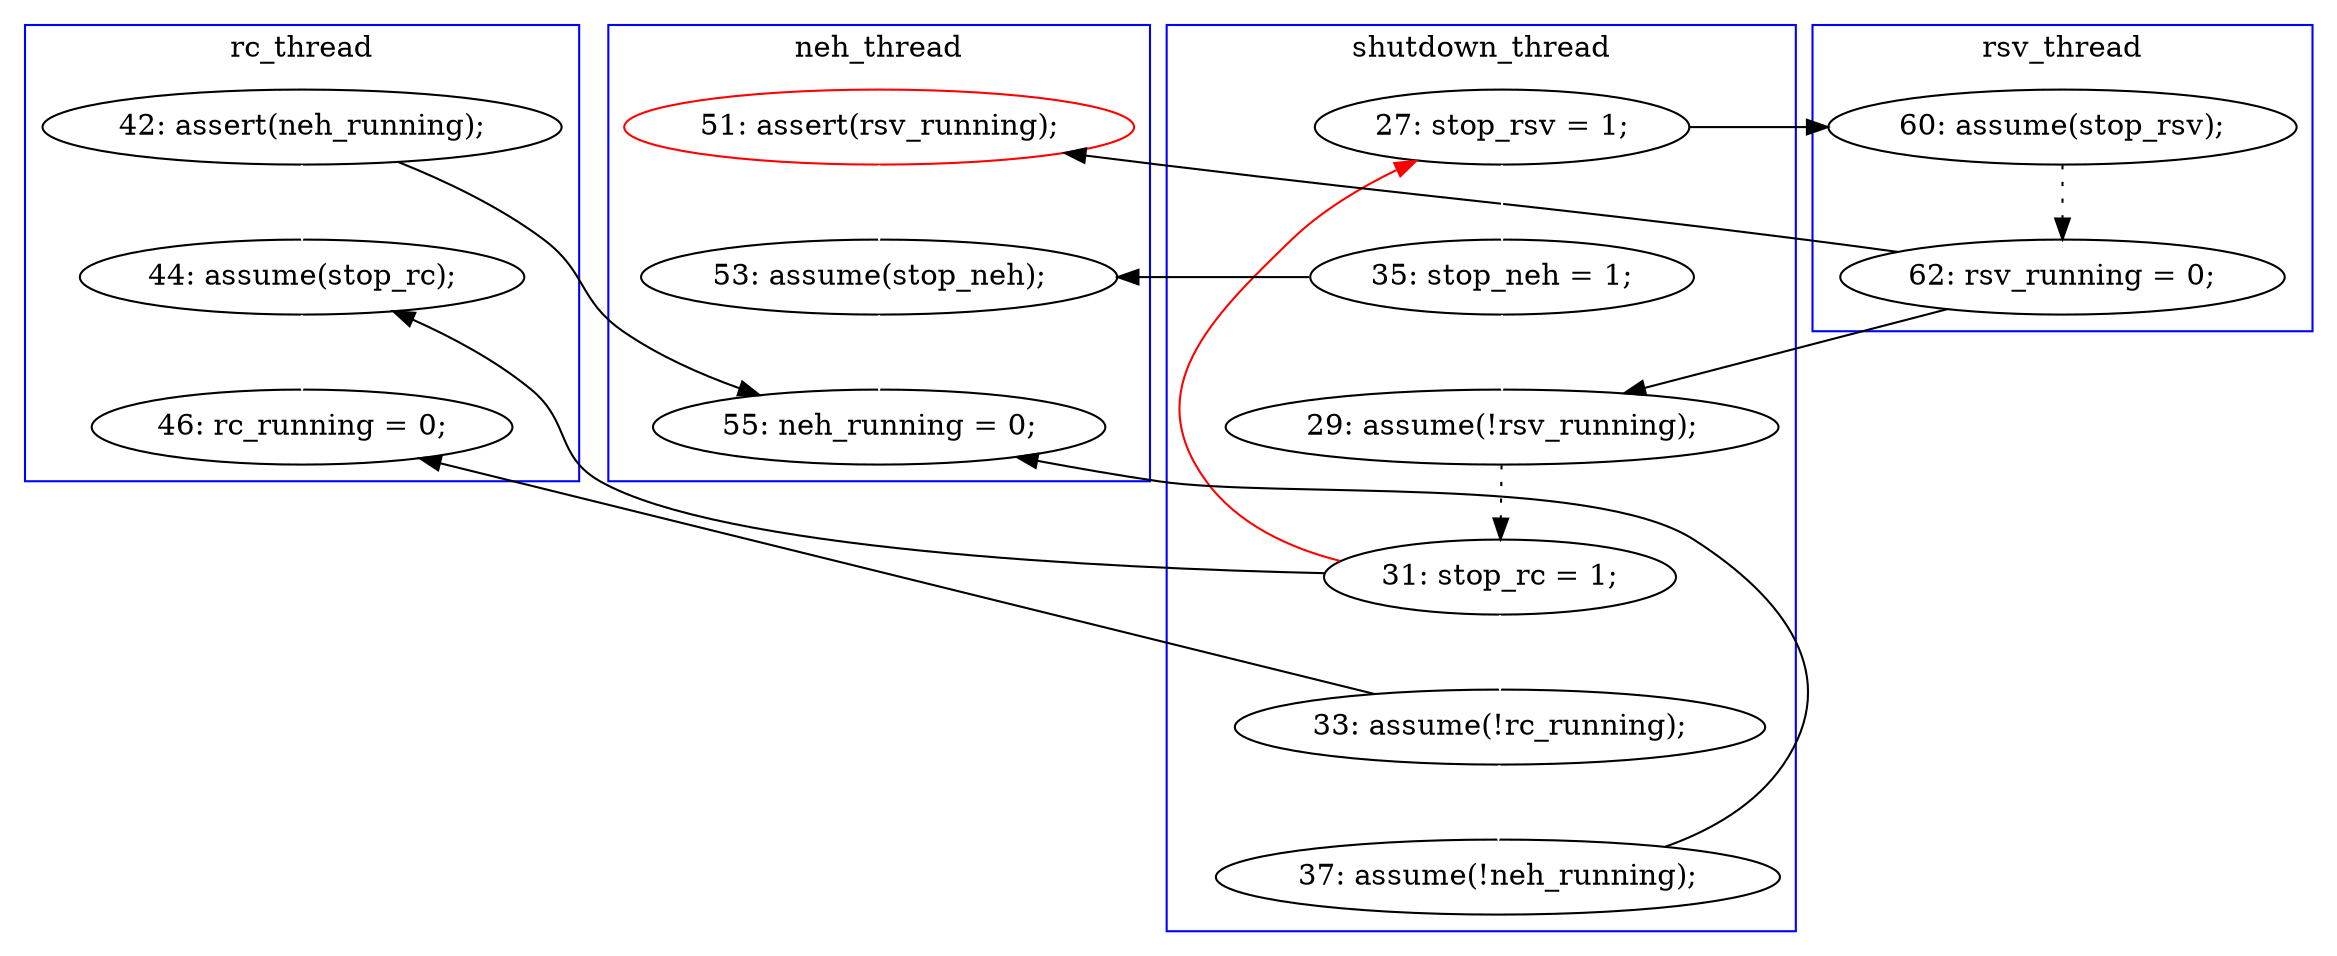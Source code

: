 digraph Counterexample {
	14 -> 39 [color = black, style = solid, constraint = false]
	24 -> 30 [color = black, style = solid, constraint = false]
	12 -> 38 [color = black, style = solid, constraint = false]
	14 -> 30 [color = white, style = solid]
	30 -> 34 [color = white, style = solid]
	24 -> 25 [color = white, style = solid]
	22 -> 24 [color = black, style = dotted]
	12 -> 22 [color = white, style = solid]
	21 -> 23 [color = black, style = solid, constraint = false]
	10 -> 19 [color = black, style = solid, constraint = false]
	25 -> 26 [color = white, style = solid]
	19 -> 21 [color = black, style = dotted]
	23 -> 38 [color = white, style = solid]
	25 -> 34 [color = black, style = solid, constraint = false]
	10 -> 12 [color = white, style = solid]
	38 -> 39 [color = white, style = solid]
	21 -> 22 [color = black, style = solid, constraint = false]
	24 -> 10 [color = red, style = solid, constraint = false]
	26 -> 39 [color = black, style = solid, constraint = false]
	subgraph cluster2 {
		label = rc_thread
		color = blue
		14  [label = "42: assert(neh_running);"]
		34  [label = "46: rc_running = 0;"]
		30  [label = "44: assume(stop_rc);"]
	}
	subgraph cluster3 {
		label = neh_thread
		color = blue
		38  [label = "53: assume(stop_neh);"]
		23  [label = "51: assert(rsv_running);", color = red]
		39  [label = "55: neh_running = 0;"]
	}
	subgraph cluster4 {
		label = rsv_thread
		color = blue
		19  [label = "60: assume(stop_rsv);"]
		21  [label = "62: rsv_running = 0;"]
	}
	subgraph cluster1 {
		label = shutdown_thread
		color = blue
		12  [label = "35: stop_neh = 1;"]
		22  [label = "29: assume(!rsv_running);"]
		24  [label = "31: stop_rc = 1;"]
		10  [label = "27: stop_rsv = 1;"]
		25  [label = "33: assume(!rc_running);"]
		26  [label = "37: assume(!neh_running);"]
	}
}
